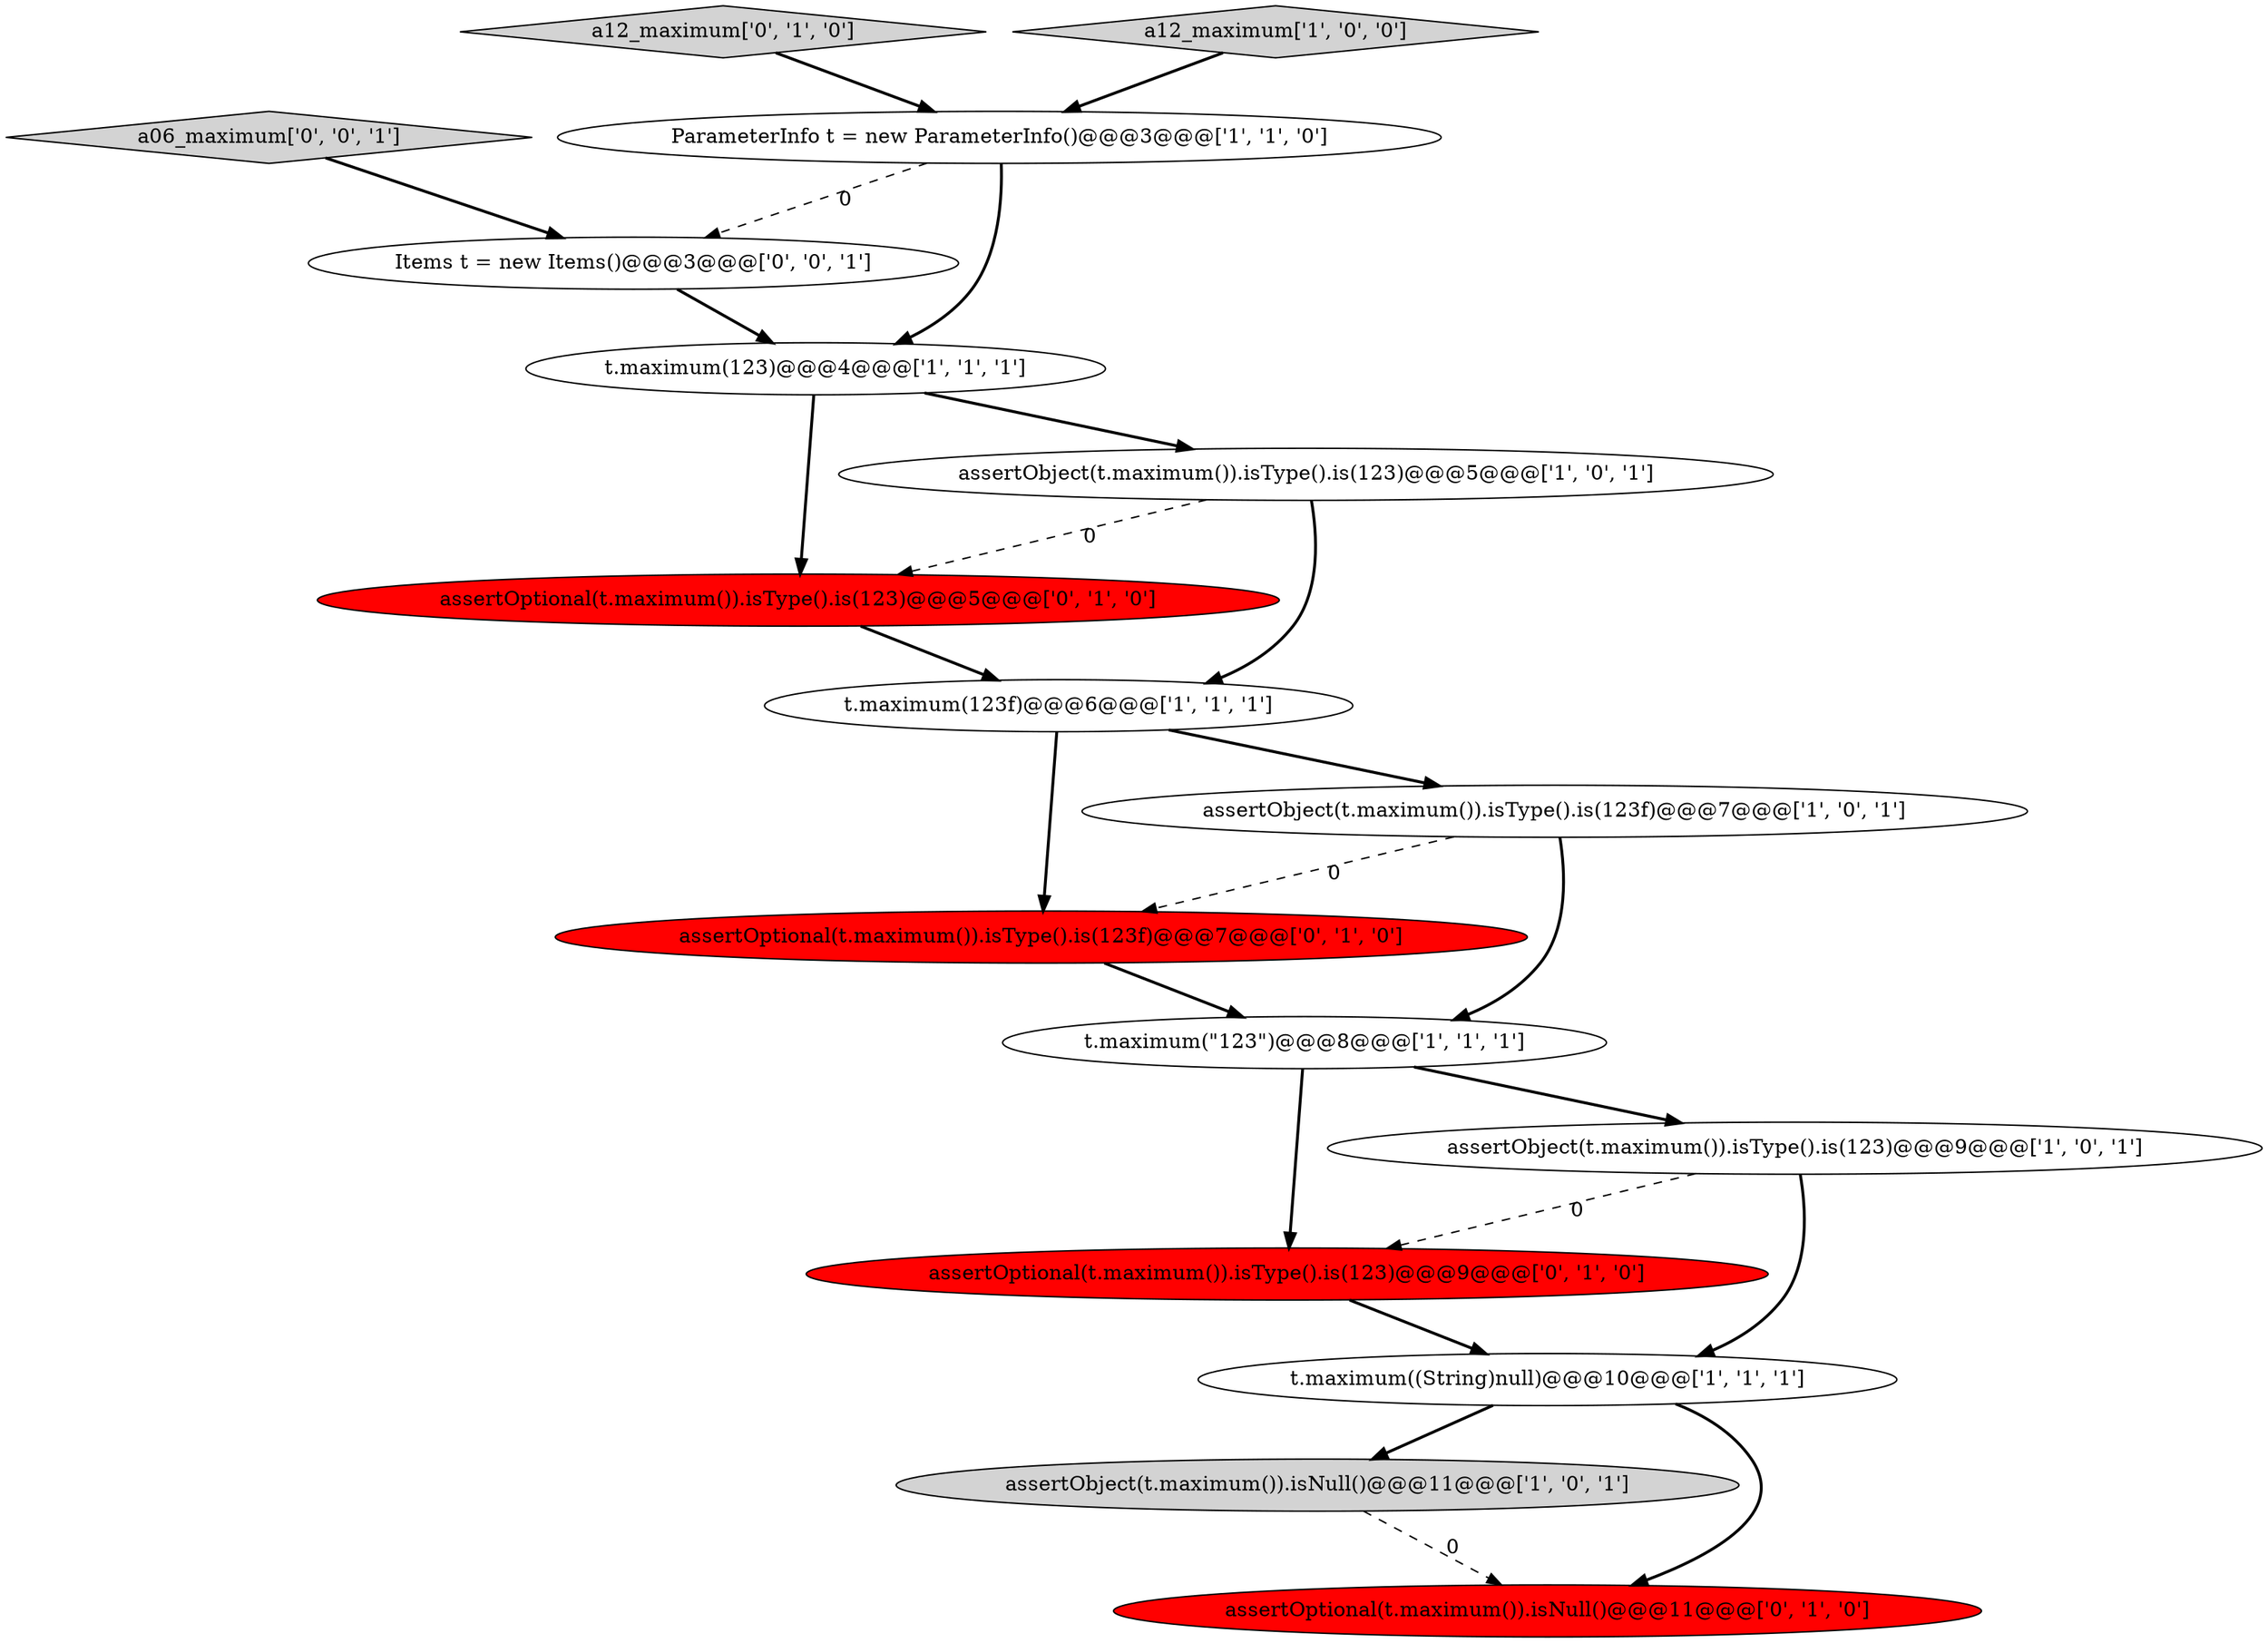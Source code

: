 digraph {
2 [style = filled, label = "t.maximum(123)@@@4@@@['1', '1', '1']", fillcolor = white, shape = ellipse image = "AAA0AAABBB1BBB"];
3 [style = filled, label = "t.maximum(123f)@@@6@@@['1', '1', '1']", fillcolor = white, shape = ellipse image = "AAA0AAABBB1BBB"];
16 [style = filled, label = "Items t = new Items()@@@3@@@['0', '0', '1']", fillcolor = white, shape = ellipse image = "AAA0AAABBB3BBB"];
15 [style = filled, label = "a06_maximum['0', '0', '1']", fillcolor = lightgray, shape = diamond image = "AAA0AAABBB3BBB"];
12 [style = filled, label = "assertOptional(t.maximum()).isType().is(123)@@@9@@@['0', '1', '0']", fillcolor = red, shape = ellipse image = "AAA1AAABBB2BBB"];
10 [style = filled, label = "assertOptional(t.maximum()).isType().is(123f)@@@7@@@['0', '1', '0']", fillcolor = red, shape = ellipse image = "AAA1AAABBB2BBB"];
0 [style = filled, label = "t.maximum(\"123\")@@@8@@@['1', '1', '1']", fillcolor = white, shape = ellipse image = "AAA0AAABBB1BBB"];
9 [style = filled, label = "assertObject(t.maximum()).isNull()@@@11@@@['1', '0', '1']", fillcolor = lightgray, shape = ellipse image = "AAA0AAABBB1BBB"];
13 [style = filled, label = "assertOptional(t.maximum()).isType().is(123)@@@5@@@['0', '1', '0']", fillcolor = red, shape = ellipse image = "AAA1AAABBB2BBB"];
6 [style = filled, label = "ParameterInfo t = new ParameterInfo()@@@3@@@['1', '1', '0']", fillcolor = white, shape = ellipse image = "AAA0AAABBB1BBB"];
4 [style = filled, label = "t.maximum((String)null)@@@10@@@['1', '1', '1']", fillcolor = white, shape = ellipse image = "AAA0AAABBB1BBB"];
8 [style = filled, label = "assertObject(t.maximum()).isType().is(123)@@@5@@@['1', '0', '1']", fillcolor = white, shape = ellipse image = "AAA0AAABBB1BBB"];
11 [style = filled, label = "assertOptional(t.maximum()).isNull()@@@11@@@['0', '1', '0']", fillcolor = red, shape = ellipse image = "AAA1AAABBB2BBB"];
7 [style = filled, label = "assertObject(t.maximum()).isType().is(123f)@@@7@@@['1', '0', '1']", fillcolor = white, shape = ellipse image = "AAA0AAABBB1BBB"];
14 [style = filled, label = "a12_maximum['0', '1', '0']", fillcolor = lightgray, shape = diamond image = "AAA0AAABBB2BBB"];
5 [style = filled, label = "assertObject(t.maximum()).isType().is(123)@@@9@@@['1', '0', '1']", fillcolor = white, shape = ellipse image = "AAA0AAABBB1BBB"];
1 [style = filled, label = "a12_maximum['1', '0', '0']", fillcolor = lightgray, shape = diamond image = "AAA0AAABBB1BBB"];
4->9 [style = bold, label=""];
5->12 [style = dashed, label="0"];
0->12 [style = bold, label=""];
8->3 [style = bold, label=""];
7->0 [style = bold, label=""];
16->2 [style = bold, label=""];
15->16 [style = bold, label=""];
8->13 [style = dashed, label="0"];
2->13 [style = bold, label=""];
6->2 [style = bold, label=""];
3->10 [style = bold, label=""];
6->16 [style = dashed, label="0"];
1->6 [style = bold, label=""];
13->3 [style = bold, label=""];
12->4 [style = bold, label=""];
3->7 [style = bold, label=""];
10->0 [style = bold, label=""];
5->4 [style = bold, label=""];
9->11 [style = dashed, label="0"];
7->10 [style = dashed, label="0"];
4->11 [style = bold, label=""];
14->6 [style = bold, label=""];
2->8 [style = bold, label=""];
0->5 [style = bold, label=""];
}
